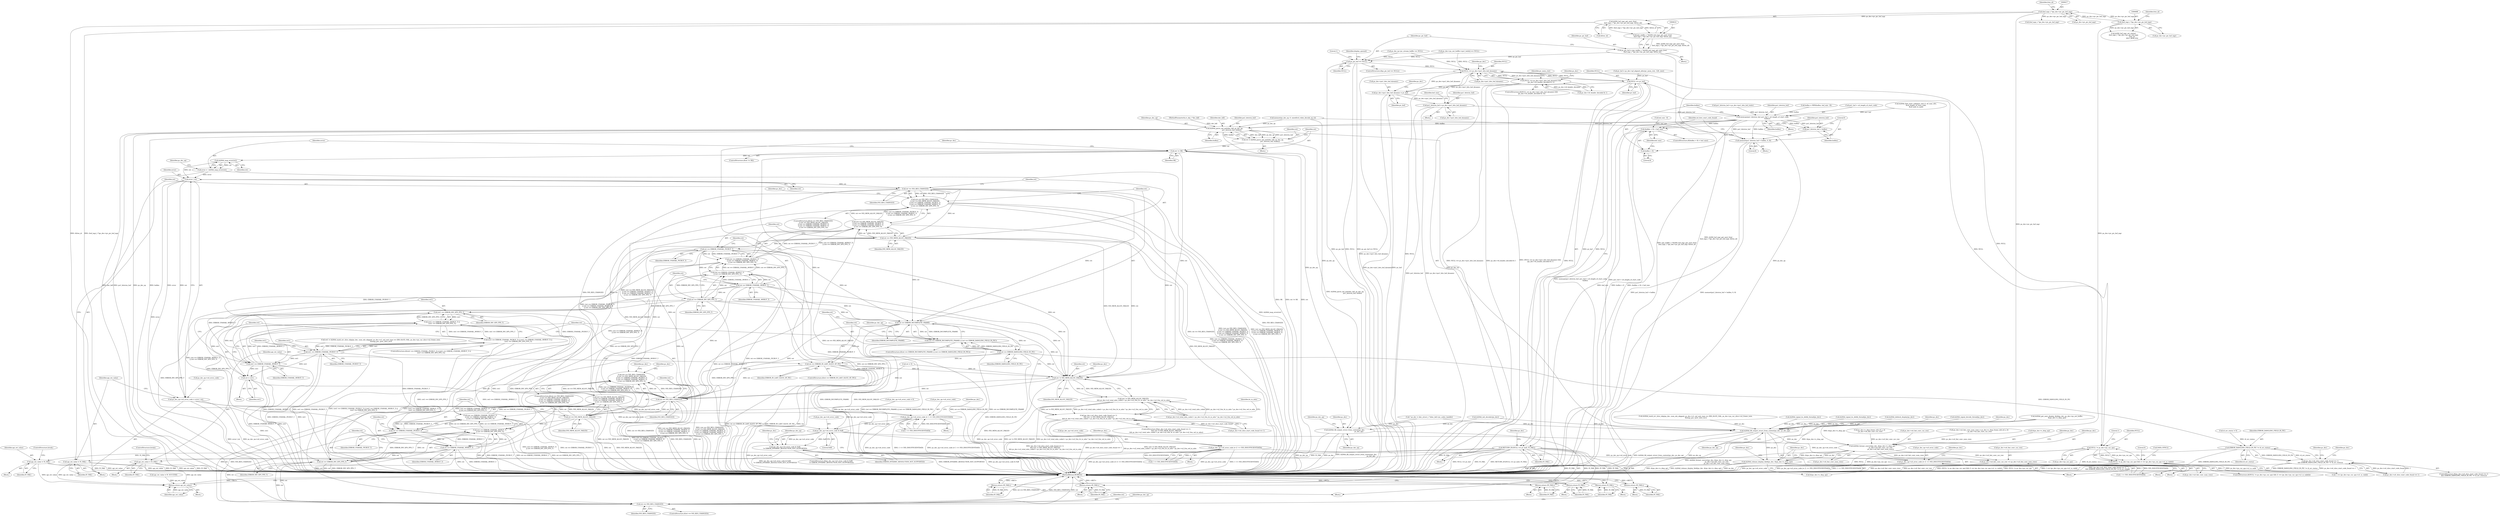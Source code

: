 digraph "0_Android_33ef7de9ddc8ea7eb9cbc440d1cf89957a0c267b@API" {
"1000615" [label="(Call,ih264_buf_mgr_get_next_free(\n (buf_mgr_t *)ps_dec->pv_pic_buf_mgr, &free_id))"];
"1000616" [label="(Call,(buf_mgr_t *)ps_dec->pv_pic_buf_mgr)"];
"1000687" [label="(Call,(buf_mgr_t *)ps_dec->pv_pic_buf_mgr)"];
"1000613" [label="(Call,(pic_buffer_t *)ih264_buf_mgr_get_next_free(\n (buf_mgr_t *)ps_dec->pv_pic_buf_mgr, &free_id))"];
"1000611" [label="(Call,ps_pic_buf = (pic_buffer_t *)ih264_buf_mgr_get_next_free(\n (buf_mgr_t *)ps_dec->pv_pic_buf_mgr, &free_id))"];
"1000624" [label="(Call,ps_pic_buf == NULL)"];
"1001001" [label="(Call,NULL == ps_dec->pu1_bits_buf_dynamic)"];
"1001000" [label="(Call,(NULL == ps_dec->pu1_bits_buf_dynamic) &&\n (ps_dec->i4_header_decoded & 1))"];
"1001042" [label="(Call,NULL == pv_buf)"];
"1001041" [label="(Call,RETURN_IF((NULL == pv_buf), IV_FAIL))"];
"1001203" [label="(Return,return (IV_FAIL);)"];
"1001271" [label="(Return,return (IV_FAIL);)"];
"1001319" [label="(Call,api_ret_value = IV_FAIL)"];
"1002187" [label="(Return,return api_ret_value;)"];
"1001363" [label="(Call,api_ret_value = IV_FAIL)"];
"1001372" [label="(Call,api_ret_value = IV_FAIL)"];
"1001420" [label="(Return,return (IV_FAIL);)"];
"1001633" [label="(Return,return IV_FAIL;)"];
"1001845" [label="(Return,return (IV_FAIL);)"];
"1001912" [label="(Return,return IV_FAIL;)"];
"1001046" [label="(Call,ps_dec->pu1_bits_buf_dynamic = pv_buf)"];
"1001061" [label="(Call,pu1_bitstrm_buf = ps_dec->pu1_bits_buf_dynamic)"];
"1001208" [label="(Call,memcpy(pu1_bitstrm_buf, pu1_buf + u4_length_of_start_code,\n                   buflen))"];
"1001215" [label="(Call,(buflen + 8) < buf_size)"];
"1001216" [label="(Call,buflen + 8)"];
"1001221" [label="(Call,memset(pu1_bitstrm_buf + buflen, 0, 8))"];
"1001222" [label="(Call,pu1_bitstrm_buf + buflen)"];
"1001297" [label="(Call,ih264d_parse_nal_unit(dec_hdl, ps_dec_op,\n                              pu1_bitstrm_buf, buflen))"];
"1001256" [label="(Call,ih264d_fill_output_struct_from_context(ps_dec,\n                                                           ps_dec_op))"];
"1001295" [label="(Call,ret = ih264d_parse_nal_unit(dec_hdl, ps_dec_op,\n                              pu1_bitstrm_buf, buflen))"];
"1001303" [label="(Call,ret != OK)"];
"1001310" [label="(Call,ih264d_map_error(ret))"];
"1001308" [label="(Call,error =  ih264d_map_error(ret))"];
"1001316" [label="(Call,error | ret)"];
"1001312" [label="(Call,ps_dec_op->u4_error_code = error | ret)"];
"1001242" [label="(Call,ps_dec_op->u4_error_code |= 1 << IVD_INSUFFICIENTDATA)"];
"1001749" [label="(Call,ps_dec_op->u4_error_code & 0xff)"];
"1001748" [label="(Call,(ps_dec_op->u4_error_code & 0xff)\n != ERROR_DYNAMIC_RESOLUTION_NOT_SUPPORTED)"];
"1001781" [label="(Call,ps_dec_op->u4_error_code |= (1 << IVD_INSUFFICIENTDATA))"];
"1001801" [label="(Call,ps_dec_op->u4_error_code |= (1 << IVD_INSUFFICIENTDATA))"];
"1001324" [label="(Call,ret == IVD_RES_CHANGED)"];
"1001323" [label="(Call,(ret == IVD_RES_CHANGED)\n || (ret == IVD_MEM_ALLOC_FAILED)\n || (ret == ERROR_UNAVAIL_PICBUF_T)\n || (ret == ERROR_UNAVAIL_MVBUF_T)\n || (ret == ERROR_INV_SPS_PPS_T))"];
"1001592" [label="(Call,(ret == IVD_RES_CHANGED)\n || (ret == IVD_MEM_ALLOC_FAILED)\n || (ret == ERROR_UNAVAIL_PICBUF_T)\n || (ret == ERROR_UNAVAIL_MVBUF_T)\n || (ret == ERROR_INV_SPS_PPS_T))"];
"1001328" [label="(Call,ret == IVD_MEM_ALLOC_FAILED)"];
"1001327" [label="(Call,(ret == IVD_MEM_ALLOC_FAILED)\n || (ret == ERROR_UNAVAIL_PICBUF_T)\n || (ret == ERROR_UNAVAIL_MVBUF_T)\n || (ret == ERROR_INV_SPS_PPS_T))"];
"1001596" [label="(Call,(ret == IVD_MEM_ALLOC_FAILED)\n || (ret == ERROR_UNAVAIL_PICBUF_T)\n || (ret == ERROR_UNAVAIL_MVBUF_T)\n || (ret == ERROR_INV_SPS_PPS_T))"];
"1001332" [label="(Call,ret == ERROR_UNAVAIL_PICBUF_T)"];
"1001331" [label="(Call,(ret == ERROR_UNAVAIL_PICBUF_T)\n || (ret == ERROR_UNAVAIL_MVBUF_T)\n || (ret == ERROR_INV_SPS_PPS_T))"];
"1001600" [label="(Call,(ret == ERROR_UNAVAIL_PICBUF_T)\n || (ret == ERROR_UNAVAIL_MVBUF_T)\n || (ret == ERROR_INV_SPS_PPS_T))"];
"1001336" [label="(Call,ret == ERROR_UNAVAIL_MVBUF_T)"];
"1001335" [label="(Call,(ret == ERROR_UNAVAIL_MVBUF_T)\n || (ret == ERROR_INV_SPS_PPS_T))"];
"1001604" [label="(Call,(ret == ERROR_UNAVAIL_MVBUF_T)\n || (ret == ERROR_INV_SPS_PPS_T))"];
"1001339" [label="(Call,ret == ERROR_INV_SPS_PPS_T)"];
"1001351" [label="(Call,ret == ERROR_INCOMPLETE_FRAME)"];
"1001350" [label="(Call,(ret == ERROR_INCOMPLETE_FRAME) || (ret == ERROR_DANGLING_FIELD_IN_PIC))"];
"1001354" [label="(Call,ret == ERROR_DANGLING_FIELD_IN_PIC)"];
"1001368" [label="(Call,ret == ERROR_IN_LAST_SLICE_OF_PIC)"];
"1001483" [label="(Call,ret != IVD_MEM_ALLOC_FAILED)"];
"1001482" [label="(Call,(ret != IVD_MEM_ALLOC_FAILED)\n && ps_dec->u2_total_mbs_coded < ps_dec->u2_frm_ht_in_mbs * ps_dec->u2_frm_wd_in_mbs)"];
"1001476" [label="(Call,(ps_dec->u4_slice_start_code_found == 1)\n && (ret != IVD_MEM_ALLOC_FAILED)\n && ps_dec->u2_total_mbs_coded < ps_dec->u2_frm_ht_in_mbs * ps_dec->u2_frm_wd_in_mbs)"];
"1001593" [label="(Call,ret == IVD_RES_CHANGED)"];
"1001597" [label="(Call,ret == IVD_MEM_ALLOC_FAILED)"];
"1001601" [label="(Call,ret == ERROR_UNAVAIL_PICBUF_T)"];
"1001605" [label="(Call,ret == ERROR_UNAVAIL_MVBUF_T)"];
"1001608" [label="(Call,ret == ERROR_INV_SPS_PPS_T)"];
"1001624" [label="(Call,ret == IVD_RES_CHANGED)"];
"1001854" [label="(Call,ERROR_DANGLING_FIELD_IN_PIC != i4_err_status)"];
"1001848" [label="(Call,(ps_dec->u4_slice_start_code_found == 1)\n && (ERROR_DANGLING_FIELD_IN_PIC != i4_err_status))"];
"1001584" [label="(Call,ret1 == ERROR_INV_SPS_PPS_T)"];
"1001580" [label="(Call,(ret1 == ERROR_UNAVAIL_MVBUF_T) ||\n (ret1 == ERROR_INV_SPS_PPS_T))"];
"1001576" [label="(Call,(ret1 == ERROR_UNAVAIL_PICBUF_T) || (ret1 == ERROR_UNAVAIL_MVBUF_T) ||\n (ret1 == ERROR_INV_SPS_PPS_T))"];
"1001588" [label="(Call,ret = ret1)"];
"1001581" [label="(Call,ret1 == ERROR_UNAVAIL_MVBUF_T)"];
"1001577" [label="(Call,ret1 == ERROR_UNAVAIL_PICBUF_T)"];
"1002069" [label="(Call,ih264d_fill_output_struct_from_context(ps_dec, ps_dec_op))"];
"1002100" [label="(Call,ih264d_format_convert(ps_dec, &(ps_dec->s_disp_op),\n                                  ps_dec->u4_fmt_conv_cur_row,\n                                  ps_dec->u4_fmt_conv_num_rows))"];
"1002112" [label="(Call,ps_dec->u4_fmt_conv_cur_row += ps_dec->u4_fmt_conv_num_rows)"];
"1002119" [label="(Call,ih264d_release_display_field(ps_dec, &(ps_dec->s_disp_op)))"];
"1002147" [label="(Call,NULL != ps_dec->ps_cur_sps)"];
"1002146" [label="(Call,(NULL != ps_dec->ps_cur_sps) && (1 == (ps_dec->ps_cur_sps->u1_is_valid)))"];
"1001482" [label="(Call,(ret != IVD_MEM_ALLOC_FAILED)\n && ps_dec->u2_total_mbs_coded < ps_dec->u2_frm_ht_in_mbs * ps_dec->u2_frm_wd_in_mbs)"];
"1001488" [label="(Identifier,ps_dec)"];
"1001236" [label="(Block,)"];
"1001058" [label="(Identifier,ps_dec)"];
"1001735" [label="(Call,ih264d_signal_decode_thread(ps_dec))"];
"1001602" [label="(Identifier,ret)"];
"1002075" [label="(Identifier,ps_dec)"];
"1000149" [label="(MethodParameterIn,iv_obj_t *dec_hdl)"];
"1002087" [label="(Call,ps_dec->u4_fmt_conv_num_rows = ps_dec->s_disp_frame_info.u4_y_ht\n - ps_dec->u4_fmt_conv_cur_row)"];
"1002101" [label="(Identifier,ps_dec)"];
"1000612" [label="(Identifier,ps_pic_buf)"];
"1001210" [label="(Call,pu1_buf + u4_length_of_start_code)"];
"1001371" [label="(Block,)"];
"1001228" [label="(Identifier,u4_first_start_code_found)"];
"1001626" [label="(Identifier,IVD_RES_CHANGED)"];
"1001579" [label="(Identifier,ERROR_UNAVAIL_PICBUF_T)"];
"1002189" [label="(MethodReturn,WORD32)"];
"1001213" [label="(Identifier,buflen)"];
"1001483" [label="(Call,ret != IVD_MEM_ALLOC_FAILED)"];
"1001559" [label="(Call,ih264d_mark_err_slice_skip(ps_dec, num_mb_skipped, ps_dec->u1_nal_unit_type == IDR_SLICE_NAL, ps_dec->ps_cur_slice->u2_frame_num,\n &temp_poc, prev_slice_err))"];
"1002149" [label="(Call,ps_dec->ps_cur_sps)"];
"1001504" [label="(Identifier,ht_in_mbs)"];
"1000609" [label="(Block,)"];
"1000625" [label="(Identifier,ps_pic_buf)"];
"1001225" [label="(Literal,0)"];
"1001312" [label="(Call,ps_dec_op->u4_error_code = error | ret)"];
"1001584" [label="(Call,ret1 == ERROR_INV_SPS_PPS_T)"];
"1000228" [label="(Call,memset(ps_dec_op, 0, sizeof(ivd_video_decode_op_t)))"];
"1001331" [label="(Call,(ret == ERROR_UNAVAIL_PICBUF_T)\n || (ret == ERROR_UNAVAIL_MVBUF_T)\n || (ret == ERROR_INV_SPS_PPS_T))"];
"1001594" [label="(Identifier,ret)"];
"1001421" [label="(Identifier,IV_FAIL)"];
"1000261" [label="(Call,ps_dec_ip->pv_stream_buffer == NULL)"];
"1001321" [label="(Identifier,IV_FAIL)"];
"1001217" [label="(Identifier,buflen)"];
"1001219" [label="(Identifier,buf_size)"];
"1001258" [label="(Identifier,ps_dec_op)"];
"1001326" [label="(Identifier,IVD_RES_CHANGED)"];
"1000154" [label="(Call,* ps_dec = (dec_struct_t *)(dec_hdl->pv_codec_handle))"];
"1000697" [label="(Call,(buf_mgr_t *)ps_dec->pv_pic_buf_mgr)"];
"1001053" [label="(Identifier,ps_dec)"];
"1001353" [label="(Identifier,ERROR_INCOMPLETE_FRAME)"];
"1001785" [label="(Call,1 << IVD_INSUFFICIENTDATA)"];
"1001578" [label="(Identifier,ret1)"];
"1000615" [label="(Call,ih264_buf_mgr_get_next_free(\n (buf_mgr_t *)ps_dec->pv_pic_buf_mgr, &free_id))"];
"1001913" [label="(Identifier,IV_FAIL)"];
"1001374" [label="(Identifier,IV_FAIL)"];
"1001302" [label="(ControlStructure,if(ret != OK))"];
"1001313" [label="(Call,ps_dec_op->u4_error_code)"];
"1001063" [label="(Call,ps_dec->pu1_bits_buf_dynamic)"];
"1001596" [label="(Call,(ret == IVD_MEM_ALLOC_FAILED)\n || (ret == ERROR_UNAVAIL_PICBUF_T)\n || (ret == ERROR_UNAVAIL_MVBUF_T)\n || (ret == ERROR_INV_SPS_PPS_T))"];
"1001008" [label="(Identifier,ps_dec)"];
"1001748" [label="(Call,(ps_dec_op->u4_error_code & 0xff)\n != ERROR_DYNAMIC_RESOLUTION_NOT_SUPPORTED)"];
"1002023" [label="(Identifier,ps_dec)"];
"1001088" [label="(Call,ih264d_find_start_code(pu1_buf, 0, u4_max_ofst,\n &u4_length_of_start_code,\n &u4_next_is_aud))"];
"1000897" [label="(Call,ih264d_init_decoder(ps_dec))"];
"1001324" [label="(Call,ret == IVD_RES_CHANGED)"];
"1001597" [label="(Call,ret == IVD_MEM_ALLOC_FAILED)"];
"1001585" [label="(Identifier,ret1)"];
"1001333" [label="(Identifier,ret)"];
"1000613" [label="(Call,(pic_buffer_t *)ih264_buf_mgr_get_next_free(\n (buf_mgr_t *)ps_dec->pv_pic_buf_mgr, &free_id))"];
"1001856" [label="(Identifier,i4_err_status)"];
"1001744" [label="(Call,ih264d_signal_bs_deblk_thread(ps_dec))"];
"1001792" [label="(Identifier,ps_dec)"];
"1001296" [label="(Identifier,ret)"];
"1001073" [label="(Call,pu1_bitstrm_buf = ps_dec->pu1_bits_buf_static)"];
"1001261" [label="(Identifier,ps_dec_op)"];
"1001754" [label="(Identifier,ERROR_DYNAMIC_RESOLUTION_NOT_SUPPORTED)"];
"1001322" [label="(ControlStructure,if((ret == IVD_RES_CHANGED)\n || (ret == IVD_MEM_ALLOC_FAILED)\n || (ret == ERROR_UNAVAIL_PICBUF_T)\n || (ret == ERROR_UNAVAIL_MVBUF_T)\n || (ret == ERROR_INV_SPS_PPS_T)))"];
"1001599" [label="(Identifier,IVD_MEM_ALLOC_FAILED)"];
"1001609" [label="(Identifier,ret)"];
"1001338" [label="(Identifier,ERROR_UNAVAIL_MVBUF_T)"];
"1002152" [label="(Call,1 == (ps_dec->ps_cur_sps->u1_is_valid))"];
"1002091" [label="(Call,ps_dec->s_disp_frame_info.u4_y_ht\n - ps_dec->u4_fmt_conv_cur_row)"];
"1001861" [label="(Identifier,ps_dec)"];
"1001255" [label="(Block,)"];
"1001912" [label="(Return,return IV_FAIL;)"];
"1001577" [label="(Call,ret1 == ERROR_UNAVAIL_PICBUF_T)"];
"1002109" [label="(Call,ps_dec->u4_fmt_conv_num_rows)"];
"1002146" [label="(Call,(NULL != ps_dec->ps_cur_sps) && (1 == (ps_dec->ps_cur_sps->u1_is_valid)))"];
"1002145" [label="(ControlStructure,if((NULL != ps_dec->ps_cur_sps) && (1 == (ps_dec->ps_cur_sps->u1_is_valid))))"];
"1001846" [label="(Identifier,IV_FAIL)"];
"1002100" [label="(Call,ih264d_format_convert(ps_dec, &(ps_dec->s_disp_op),\n                                  ps_dec->u4_fmt_conv_cur_row,\n                                  ps_dec->u4_fmt_conv_num_rows))"];
"1001325" [label="(Identifier,ret)"];
"1001849" [label="(Call,ps_dec->u4_slice_start_code_found == 1)"];
"1001611" [label="(Block,)"];
"1001604" [label="(Call,(ret == ERROR_UNAVAIL_MVBUF_T)\n || (ret == ERROR_INV_SPS_PPS_T))"];
"1001373" [label="(Identifier,api_ret_value)"];
"1001002" [label="(Identifier,NULL)"];
"1002069" [label="(Call,ih264d_fill_output_struct_from_context(ps_dec, ps_dec_op))"];
"1001575" [label="(ControlStructure,if((ret1 == ERROR_UNAVAIL_PICBUF_T) || (ret1 == ERROR_UNAVAIL_MVBUF_T) ||\n (ret1 == ERROR_INV_SPS_PPS_T)))"];
"1002106" [label="(Call,ps_dec->u4_fmt_conv_cur_row)"];
"1002041" [label="(Call,ih264d_get_next_display_field(ps_dec, ps_dec->ps_out_buffer,\n &(ps_dec->s_disp_op)))"];
"1001366" [label="(ControlStructure,break;)"];
"1001041" [label="(Call,RETURN_IF((NULL == pv_buf), IV_FAIL))"];
"1001301" [label="(Identifier,buflen)"];
"1001781" [label="(Call,ps_dec_op->u4_error_code |= (1 << IVD_INSUFFICIENTDATA))"];
"1000686" [label="(Call,ih264_buf_mgr_set_status(\n (buf_mgr_t *)ps_dec->pv_pic_buf_mgr,\n                                    free_id,\n                                    BUF_MGR_IO))"];
"1002071" [label="(Identifier,ps_dec_op)"];
"1001223" [label="(Identifier,pu1_bitstrm_buf)"];
"1001308" [label="(Call,error =  ih264d_map_error(ret))"];
"1001780" [label="(Block,)"];
"1001050" [label="(Identifier,pv_buf)"];
"1001042" [label="(Call,NULL == pv_buf)"];
"1001271" [label="(Return,return (IV_FAIL);)"];
"1000193" [label="(Call,api_ret_value = IV_SUCCESS)"];
"1001368" [label="(Call,ret == ERROR_IN_LAST_SLICE_OF_PIC)"];
"1001606" [label="(Identifier,ret)"];
"1001216" [label="(Call,buflen + 8)"];
"1001340" [label="(Identifier,ret)"];
"1000623" [label="(ControlStructure,if(ps_pic_buf == NULL))"];
"1000626" [label="(Identifier,NULL)"];
"1001298" [label="(Identifier,dec_hdl)"];
"1001624" [label="(Call,ret == IVD_RES_CHANGED)"];
"1001855" [label="(Identifier,ERROR_DANGLING_FIELD_IN_PIC)"];
"1001044" [label="(Identifier,pv_buf)"];
"1001001" [label="(Call,NULL == ps_dec->pu1_bits_buf_dynamic)"];
"1001243" [label="(Call,ps_dec_op->u4_error_code)"];
"1001360" [label="(Identifier,ps_dec_op)"];
"1001314" [label="(Identifier,ps_dec_op)"];
"1001256" [label="(Call,ih264d_fill_output_struct_from_context(ps_dec,\n                                                           ps_dec_op))"];
"1001475" [label="(ControlStructure,if((ps_dec->u4_slice_start_code_found == 1)\n && (ret != IVD_MEM_ALLOC_FAILED)\n && ps_dec->u2_total_mbs_coded < ps_dec->u2_frm_ht_in_mbs * ps_dec->u2_frm_wd_in_mbs))"];
"1000407" [label="(Call,ps_dec->ps_out_buffer->pu1_bufs[i] == NULL)"];
"1001000" [label="(Call,(NULL == ps_dec->pu1_bits_buf_dynamic) &&\n (ps_dec->i4_header_decoded & 1))"];
"1001011" [label="(Block,)"];
"1001323" [label="(Call,(ret == IVD_RES_CHANGED)\n || (ret == IVD_MEM_ALLOC_FAILED)\n || (ret == ERROR_UNAVAIL_PICBUF_T)\n || (ret == ERROR_UNAVAIL_MVBUF_T)\n || (ret == ERROR_INV_SPS_PPS_T))"];
"1001067" [label="(Identifier,buf_size)"];
"1001352" [label="(Identifier,ret)"];
"1001242" [label="(Call,ps_dec_op->u4_error_code |= 1 << IVD_INSUFFICIENTDATA)"];
"1001345" [label="(Identifier,ps_dec)"];
"1001158" [label="(Block,)"];
"1001354" [label="(Call,ret == ERROR_DANGLING_FIELD_IN_PIC)"];
"1001328" [label="(Call,ret == IVD_MEM_ALLOC_FAILED)"];
"1001208" [label="(Call,memcpy(pu1_bitstrm_buf, pu1_buf + u4_length_of_start_code,\n                   buflen))"];
"1002147" [label="(Call,NULL != ps_dec->ps_cur_sps)"];
"1000622" [label="(Identifier,free_id)"];
"1001048" [label="(Identifier,ps_dec)"];
"1000477" [label="(Call,ps_dec_op->u4_error_code = 0)"];
"1001310" [label="(Call,ih264d_map_error(ret))"];
"1001747" [label="(ControlStructure,if((ps_dec_op->u4_error_code & 0xff)\n != ERROR_DYNAMIC_RESOLUTION_NOT_SUPPORTED))"];
"1001372" [label="(Call,api_ret_value = IV_FAIL)"];
"1001753" [label="(Literal,0xff)"];
"1001854" [label="(Call,ERROR_DANGLING_FIELD_IN_PIC != i4_err_status)"];
"1001623" [label="(ControlStructure,if(ret == IVD_RES_CHANGED))"];
"1001334" [label="(Identifier,ERROR_UNAVAIL_PICBUF_T)"];
"1002163" [label="(Literal,0)"];
"1001204" [label="(Identifier,IV_FAIL)"];
"1001316" [label="(Call,error | ret)"];
"1001203" [label="(Return,return (IV_FAIL);)"];
"1001845" [label="(Return,return (IV_FAIL);)"];
"1001045" [label="(Identifier,IV_FAIL)"];
"1002029" [label="(Block,)"];
"1002027" [label="(Call,ih264d_signal_bs_deblk_thread(ps_dec))"];
"1000679" [label="(Literal,1)"];
"1001335" [label="(Call,(ret == ERROR_UNAVAIL_MVBUF_T)\n || (ret == ERROR_INV_SPS_PPS_T))"];
"1001047" [label="(Call,ps_dec->pu1_bits_buf_dynamic)"];
"1001303" [label="(Call,ret != OK)"];
"1001350" [label="(Call,(ret == ERROR_INCOMPLETE_FRAME) || (ret == ERROR_DANGLING_FIELD_IN_PIC))"];
"1002188" [label="(Identifier,api_ret_value)"];
"1001297" [label="(Call,ih264d_parse_nal_unit(dec_hdl, ps_dec_op,\n                              pu1_bitstrm_buf, buflen))"];
"1001300" [label="(Identifier,pu1_bitstrm_buf)"];
"1001847" [label="(ControlStructure,if((ps_dec->u4_slice_start_code_found == 1)\n && (ERROR_DANGLING_FIELD_IN_PIC != i4_err_status)))"];
"1000689" [label="(Call,ps_dec->pv_pic_buf_mgr)"];
"1001226" [label="(Literal,8)"];
"1001600" [label="(Call,(ret == ERROR_UNAVAIL_PICBUF_T)\n || (ret == ERROR_UNAVAIL_MVBUF_T)\n || (ret == ERROR_INV_SPS_PPS_T))"];
"1001062" [label="(Identifier,pu1_bitstrm_buf)"];
"1001370" [label="(Identifier,ERROR_IN_LAST_SLICE_OF_PIC)"];
"1001610" [label="(Identifier,ERROR_INV_SPS_PPS_T)"];
"1001108" [label="(Call,buf_size - 8)"];
"1001625" [label="(Identifier,ret)"];
"1001605" [label="(Call,ret == ERROR_UNAVAIL_MVBUF_T)"];
"1001607" [label="(Identifier,ERROR_UNAVAIL_MVBUF_T)"];
"1001782" [label="(Call,ps_dec_op->u4_error_code)"];
"1002119" [label="(Call,ih264d_release_display_field(ps_dec, &(ps_dec->s_disp_op)))"];
"1002116" [label="(Call,ps_dec->u4_fmt_conv_num_rows)"];
"1001630" [label="(Identifier,ps_dec_op)"];
"1001805" [label="(Call,1 << IVD_INSUFFICIENTDATA)"];
"1001061" [label="(Call,pu1_bitstrm_buf = ps_dec->pu1_bits_buf_dynamic)"];
"1000611" [label="(Call,ps_pic_buf = (pic_buffer_t *)ih264_buf_mgr_get_next_free(\n (buf_mgr_t *)ps_dec->pv_pic_buf_mgr, &free_id))"];
"1001329" [label="(Identifier,ret)"];
"1001591" [label="(ControlStructure,if((ret == IVD_RES_CHANGED)\n || (ret == IVD_MEM_ALLOC_FAILED)\n || (ret == ERROR_UNAVAIL_PICBUF_T)\n || (ret == ERROR_UNAVAIL_MVBUF_T)\n || (ret == ERROR_INV_SPS_PPS_T)))"];
"1001209" [label="(Identifier,pu1_bitstrm_buf)"];
"1000621" [label="(Call,&free_id)"];
"1000189" [label="(Call,ret = 0)"];
"1000616" [label="(Call,(buf_mgr_t *)ps_dec->pv_pic_buf_mgr)"];
"1001420" [label="(Return,return (IV_FAIL);)"];
"1001777" [label="(Identifier,ps_dec)"];
"1001476" [label="(Call,(ps_dec->u4_slice_start_code_found == 1)\n && (ret != IVD_MEM_ALLOC_FAILED)\n && ps_dec->u2_total_mbs_coded < ps_dec->u2_frm_ht_in_mbs * ps_dec->u2_frm_wd_in_mbs)"];
"1001214" [label="(ControlStructure,if((buflen + 8) < buf_size))"];
"1001356" [label="(Identifier,ERROR_DANGLING_FIELD_IN_PIC)"];
"1001367" [label="(ControlStructure,if(ret == ERROR_IN_LAST_SLICE_OF_PIC))"];
"1001318" [label="(Identifier,ret)"];
"1001802" [label="(Call,ps_dec_op->u4_error_code)"];
"1001580" [label="(Call,(ret1 == ERROR_UNAVAIL_MVBUF_T) ||\n (ret1 == ERROR_INV_SPS_PPS_T))"];
"1001043" [label="(Identifier,NULL)"];
"1001378" [label="(Identifier,ps_dec)"];
"1001633" [label="(Return,return IV_FAIL;)"];
"1001583" [label="(Identifier,ERROR_UNAVAIL_MVBUF_T)"];
"1001608" [label="(Call,ret == ERROR_INV_SPS_PPS_T)"];
"1001364" [label="(Identifier,api_ret_value)"];
"1000162" [label="(Call,i4_err_status = 0)"];
"1001593" [label="(Call,ret == IVD_RES_CHANGED)"];
"1001306" [label="(Block,)"];
"1002187" [label="(Return,return api_ret_value;)"];
"1001330" [label="(Identifier,IVD_MEM_ALLOC_FAILED)"];
"1001595" [label="(Identifier,IVD_RES_CHANGED)"];
"1001603" [label="(Identifier,ERROR_UNAVAIL_PICBUF_T)"];
"1001588" [label="(Call,ret = ret1)"];
"1001905" [label="(Call,ih264d_deblock_display(ps_dec))"];
"1001812" [label="(Block,)"];
"1001637" [label="(Identifier,ps_dec)"];
"1002121" [label="(Call,&(ps_dec->s_disp_op))"];
"1001339" [label="(Call,ret == ERROR_INV_SPS_PPS_T)"];
"1001319" [label="(Call,api_ret_value = IV_FAIL)"];
"1001582" [label="(Identifier,ret1)"];
"1001309" [label="(Identifier,error)"];
"1001810" [label="(Identifier,ps_dec)"];
"1000624" [label="(Call,ps_pic_buf == NULL)"];
"1002148" [label="(Identifier,NULL)"];
"1001557" [label="(Call,ret1 = ih264d_mark_err_slice_skip(ps_dec, num_mb_skipped, ps_dec->u1_nal_unit_type == IDR_SLICE_NAL, ps_dec->ps_cur_slice->u2_frame_num,\n &temp_poc, prev_slice_err))"];
"1000692" [label="(Identifier,free_id)"];
"1001220" [label="(Block,)"];
"1001486" [label="(Call,ps_dec->u2_total_mbs_coded < ps_dec->u2_frm_ht_in_mbs * ps_dec->u2_frm_wd_in_mbs)"];
"1001351" [label="(Call,ret == ERROR_INCOMPLETE_FRAME)"];
"1001477" [label="(Call,ps_dec->u4_slice_start_code_found == 1)"];
"1001252" [label="(Identifier,ps_dec)"];
"1001221" [label="(Call,memset(pu1_bitstrm_buf + buflen, 0, 8))"];
"1001586" [label="(Identifier,ERROR_INV_SPS_PPS_T)"];
"1001046" [label="(Call,ps_dec->pu1_bits_buf_dynamic = pv_buf)"];
"1001337" [label="(Identifier,ret)"];
"1002129" [label="(Identifier,ps_dec)"];
"1001332" [label="(Call,ret == ERROR_UNAVAIL_PICBUF_T)"];
"1000618" [label="(Call,ps_dec->pv_pic_buf_mgr)"];
"1001006" [label="(Call,ps_dec->i4_header_decoded & 1)"];
"1001801" [label="(Call,ps_dec_op->u4_error_code |= (1 << IVD_INSUFFICIENTDATA))"];
"1001215" [label="(Call,(buflen + 8) < buf_size)"];
"1001634" [label="(Identifier,IV_FAIL)"];
"1000977" [label="(Block,)"];
"1001311" [label="(Identifier,ret)"];
"1001224" [label="(Identifier,buflen)"];
"1001327" [label="(Call,(ret == IVD_MEM_ALLOC_FAILED)\n || (ret == ERROR_UNAVAIL_PICBUF_T)\n || (ret == ERROR_UNAVAIL_MVBUF_T)\n || (ret == ERROR_INV_SPS_PPS_T))"];
"1001581" [label="(Call,ret1 == ERROR_UNAVAIL_MVBUF_T)"];
"1001598" [label="(Identifier,ret)"];
"1002153" [label="(Literal,1)"];
"1001304" [label="(Identifier,ret)"];
"1001484" [label="(Identifier,ret)"];
"1001320" [label="(Identifier,api_ret_value)"];
"1001104" [label="(Call,buflen = MIN(buflen, buf_size - 8))"];
"1001218" [label="(Literal,8)"];
"1001246" [label="(Call,1 << IVD_INSUFFICIENTDATA)"];
"1001380" [label="(Block,)"];
"1001590" [label="(Identifier,ret1)"];
"1001355" [label="(Identifier,ret)"];
"1000152" [label="(Block,)"];
"1001613" [label="(Identifier,ps_dec)"];
"1001349" [label="(ControlStructure,if((ret == ERROR_INCOMPLETE_FRAME) || (ret == ERROR_DANGLING_FIELD_IN_PIC)))"];
"1001911" [label="(Block,)"];
"1001299" [label="(Identifier,ps_dec_op)"];
"1001369" [label="(Identifier,ret)"];
"1001485" [label="(Identifier,IVD_MEM_ALLOC_FAILED)"];
"1002120" [label="(Identifier,ps_dec)"];
"1001035" [label="(Call,pv_buf = ps_dec->pf_aligned_alloc(pv_mem_ctxt, 128, size))"];
"1001589" [label="(Identifier,ret)"];
"1001587" [label="(Block,)"];
"1001363" [label="(Call,api_ret_value = IV_FAIL)"];
"1000999" [label="(ControlStructure,if((NULL == ps_dec->pu1_bits_buf_dynamic) &&\n (ps_dec->i4_header_decoded & 1)))"];
"1001341" [label="(Identifier,ERROR_INV_SPS_PPS_T)"];
"1002102" [label="(Call,&(ps_dec->s_disp_op))"];
"1001317" [label="(Identifier,error)"];
"1001375" [label="(ControlStructure,break;)"];
"1001336" [label="(Call,ret == ERROR_UNAVAIL_MVBUF_T)"];
"1002070" [label="(Identifier,ps_dec)"];
"1001222" [label="(Call,pu1_bitstrm_buf + buflen)"];
"1001800" [label="(Block,)"];
"1001749" [label="(Call,ps_dec_op->u4_error_code & 0xff)"];
"1001016" [label="(Identifier,pv_mem_ctxt)"];
"1001601" [label="(Call,ret == ERROR_UNAVAIL_PICBUF_T)"];
"1001576" [label="(Call,(ret1 == ERROR_UNAVAIL_PICBUF_T) || (ret1 == ERROR_UNAVAIL_MVBUF_T) ||\n (ret1 == ERROR_INV_SPS_PPS_T))"];
"1002086" [label="(Block,)"];
"1001758" [label="(Identifier,ps_dec_op)"];
"1001003" [label="(Call,ps_dec->pu1_bits_buf_dynamic)"];
"1001060" [label="(Block,)"];
"1002113" [label="(Call,ps_dec->u4_fmt_conv_cur_row)"];
"1001272" [label="(Identifier,IV_FAIL)"];
"1001207" [label="(Block,)"];
"1001295" [label="(Call,ret = ih264d_parse_nal_unit(dec_hdl, ps_dec_op,\n                              pu1_bitstrm_buf, buflen))"];
"1001750" [label="(Call,ps_dec_op->u4_error_code)"];
"1002112" [label="(Call,ps_dec->u4_fmt_conv_cur_row += ps_dec->u4_fmt_conv_num_rows)"];
"1001848" [label="(Call,(ps_dec->u4_slice_start_code_found == 1)\n && (ERROR_DANGLING_FIELD_IN_PIC != i4_err_status))"];
"1001365" [label="(Identifier,IV_FAIL)"];
"1002181" [label="(Call,DATA_SYNC())"];
"1000687" [label="(Call,(buf_mgr_t *)ps_dec->pv_pic_buf_mgr)"];
"1001357" [label="(Block,)"];
"1001257" [label="(Identifier,ps_dec)"];
"1001592" [label="(Call,(ret == IVD_RES_CHANGED)\n || (ret == IVD_MEM_ALLOC_FAILED)\n || (ret == ERROR_UNAVAIL_PICBUF_T)\n || (ret == ERROR_UNAVAIL_MVBUF_T)\n || (ret == ERROR_INV_SPS_PPS_T))"];
"1000631" [label="(Identifier,display_queued)"];
"1001305" [label="(Identifier,OK)"];
"1002114" [label="(Identifier,ps_dec)"];
"1000615" -> "1000613"  [label="AST: "];
"1000615" -> "1000621"  [label="CFG: "];
"1000616" -> "1000615"  [label="AST: "];
"1000621" -> "1000615"  [label="AST: "];
"1000613" -> "1000615"  [label="CFG: "];
"1000615" -> "1002189"  [label="DDG: &free_id"];
"1000615" -> "1002189"  [label="DDG: (buf_mgr_t *)ps_dec->pv_pic_buf_mgr"];
"1000615" -> "1000613"  [label="DDG: (buf_mgr_t *)ps_dec->pv_pic_buf_mgr"];
"1000615" -> "1000613"  [label="DDG: &free_id"];
"1000616" -> "1000615"  [label="DDG: ps_dec->pv_pic_buf_mgr"];
"1000616" -> "1000618"  [label="CFG: "];
"1000617" -> "1000616"  [label="AST: "];
"1000618" -> "1000616"  [label="AST: "];
"1000622" -> "1000616"  [label="CFG: "];
"1000616" -> "1002189"  [label="DDG: ps_dec->pv_pic_buf_mgr"];
"1000687" -> "1000616"  [label="DDG: ps_dec->pv_pic_buf_mgr"];
"1000616" -> "1000687"  [label="DDG: ps_dec->pv_pic_buf_mgr"];
"1000616" -> "1000697"  [label="DDG: ps_dec->pv_pic_buf_mgr"];
"1000687" -> "1000686"  [label="AST: "];
"1000687" -> "1000689"  [label="CFG: "];
"1000688" -> "1000687"  [label="AST: "];
"1000689" -> "1000687"  [label="AST: "];
"1000692" -> "1000687"  [label="CFG: "];
"1000687" -> "1002189"  [label="DDG: ps_dec->pv_pic_buf_mgr"];
"1000687" -> "1000686"  [label="DDG: ps_dec->pv_pic_buf_mgr"];
"1000613" -> "1000611"  [label="AST: "];
"1000614" -> "1000613"  [label="AST: "];
"1000611" -> "1000613"  [label="CFG: "];
"1000613" -> "1002189"  [label="DDG: ih264_buf_mgr_get_next_free(\n (buf_mgr_t *)ps_dec->pv_pic_buf_mgr, &free_id)"];
"1000613" -> "1000611"  [label="DDG: ih264_buf_mgr_get_next_free(\n (buf_mgr_t *)ps_dec->pv_pic_buf_mgr, &free_id)"];
"1000611" -> "1000609"  [label="AST: "];
"1000612" -> "1000611"  [label="AST: "];
"1000625" -> "1000611"  [label="CFG: "];
"1000611" -> "1002189"  [label="DDG: (pic_buffer_t *)ih264_buf_mgr_get_next_free(\n (buf_mgr_t *)ps_dec->pv_pic_buf_mgr, &free_id)"];
"1000611" -> "1000624"  [label="DDG: ps_pic_buf"];
"1000624" -> "1000623"  [label="AST: "];
"1000624" -> "1000626"  [label="CFG: "];
"1000625" -> "1000624"  [label="AST: "];
"1000626" -> "1000624"  [label="AST: "];
"1000631" -> "1000624"  [label="CFG: "];
"1000679" -> "1000624"  [label="CFG: "];
"1000624" -> "1002189"  [label="DDG: NULL"];
"1000624" -> "1002189"  [label="DDG: ps_pic_buf == NULL"];
"1000624" -> "1002189"  [label="DDG: ps_pic_buf"];
"1000407" -> "1000624"  [label="DDG: NULL"];
"1000261" -> "1000624"  [label="DDG: NULL"];
"1000624" -> "1001001"  [label="DDG: NULL"];
"1001001" -> "1001000"  [label="AST: "];
"1001001" -> "1001003"  [label="CFG: "];
"1001002" -> "1001001"  [label="AST: "];
"1001003" -> "1001001"  [label="AST: "];
"1001008" -> "1001001"  [label="CFG: "];
"1001000" -> "1001001"  [label="CFG: "];
"1001001" -> "1002189"  [label="DDG: ps_dec->pu1_bits_buf_dynamic"];
"1001001" -> "1002189"  [label="DDG: NULL"];
"1001001" -> "1001000"  [label="DDG: NULL"];
"1001001" -> "1001000"  [label="DDG: ps_dec->pu1_bits_buf_dynamic"];
"1001042" -> "1001001"  [label="DDG: NULL"];
"1000407" -> "1001001"  [label="DDG: NULL"];
"1000261" -> "1001001"  [label="DDG: NULL"];
"1001046" -> "1001001"  [label="DDG: ps_dec->pu1_bits_buf_dynamic"];
"1001001" -> "1001042"  [label="DDG: NULL"];
"1001001" -> "1001061"  [label="DDG: ps_dec->pu1_bits_buf_dynamic"];
"1001001" -> "1002147"  [label="DDG: NULL"];
"1001000" -> "1000999"  [label="AST: "];
"1001000" -> "1001006"  [label="CFG: "];
"1001006" -> "1001000"  [label="AST: "];
"1001016" -> "1001000"  [label="CFG: "];
"1001058" -> "1001000"  [label="CFG: "];
"1001000" -> "1002189"  [label="DDG: NULL == ps_dec->pu1_bits_buf_dynamic"];
"1001000" -> "1002189"  [label="DDG: ps_dec->i4_header_decoded & 1"];
"1001000" -> "1002189"  [label="DDG: (NULL == ps_dec->pu1_bits_buf_dynamic) &&\n (ps_dec->i4_header_decoded & 1)"];
"1001006" -> "1001000"  [label="DDG: ps_dec->i4_header_decoded"];
"1001006" -> "1001000"  [label="DDG: 1"];
"1001042" -> "1001041"  [label="AST: "];
"1001042" -> "1001044"  [label="CFG: "];
"1001043" -> "1001042"  [label="AST: "];
"1001044" -> "1001042"  [label="AST: "];
"1001045" -> "1001042"  [label="CFG: "];
"1001042" -> "1002189"  [label="DDG: NULL"];
"1001042" -> "1001041"  [label="DDG: NULL"];
"1001042" -> "1001041"  [label="DDG: pv_buf"];
"1001035" -> "1001042"  [label="DDG: pv_buf"];
"1001042" -> "1001046"  [label="DDG: pv_buf"];
"1001042" -> "1002147"  [label="DDG: NULL"];
"1001041" -> "1001011"  [label="AST: "];
"1001041" -> "1001045"  [label="CFG: "];
"1001045" -> "1001041"  [label="AST: "];
"1001048" -> "1001041"  [label="CFG: "];
"1001041" -> "1002189"  [label="DDG: RETURN_IF((NULL == pv_buf), IV_FAIL)"];
"1001041" -> "1002189"  [label="DDG: IV_FAIL"];
"1001041" -> "1002189"  [label="DDG: NULL == pv_buf"];
"1001041" -> "1001203"  [label="DDG: IV_FAIL"];
"1001041" -> "1001271"  [label="DDG: IV_FAIL"];
"1001041" -> "1001319"  [label="DDG: IV_FAIL"];
"1001041" -> "1001363"  [label="DDG: IV_FAIL"];
"1001041" -> "1001372"  [label="DDG: IV_FAIL"];
"1001041" -> "1001420"  [label="DDG: IV_FAIL"];
"1001041" -> "1001633"  [label="DDG: IV_FAIL"];
"1001041" -> "1001845"  [label="DDG: IV_FAIL"];
"1001041" -> "1001912"  [label="DDG: IV_FAIL"];
"1001203" -> "1001158"  [label="AST: "];
"1001203" -> "1001204"  [label="CFG: "];
"1001204" -> "1001203"  [label="AST: "];
"1002189" -> "1001203"  [label="CFG: "];
"1001203" -> "1002189"  [label="DDG: <RET>"];
"1001204" -> "1001203"  [label="DDG: IV_FAIL"];
"1001271" -> "1001255"  [label="AST: "];
"1001271" -> "1001272"  [label="CFG: "];
"1001272" -> "1001271"  [label="AST: "];
"1002189" -> "1001271"  [label="CFG: "];
"1001271" -> "1002189"  [label="DDG: <RET>"];
"1001272" -> "1001271"  [label="DDG: IV_FAIL"];
"1001319" -> "1001306"  [label="AST: "];
"1001319" -> "1001321"  [label="CFG: "];
"1001320" -> "1001319"  [label="AST: "];
"1001321" -> "1001319"  [label="AST: "];
"1001325" -> "1001319"  [label="CFG: "];
"1001319" -> "1002189"  [label="DDG: IV_FAIL"];
"1001319" -> "1002189"  [label="DDG: api_ret_value"];
"1001319" -> "1002187"  [label="DDG: api_ret_value"];
"1002187" -> "1000152"  [label="AST: "];
"1002187" -> "1002188"  [label="CFG: "];
"1002188" -> "1002187"  [label="AST: "];
"1002189" -> "1002187"  [label="CFG: "];
"1002187" -> "1002189"  [label="DDG: <RET>"];
"1002188" -> "1002187"  [label="DDG: api_ret_value"];
"1000193" -> "1002187"  [label="DDG: api_ret_value"];
"1001372" -> "1002187"  [label="DDG: api_ret_value"];
"1001363" -> "1002187"  [label="DDG: api_ret_value"];
"1001363" -> "1001357"  [label="AST: "];
"1001363" -> "1001365"  [label="CFG: "];
"1001364" -> "1001363"  [label="AST: "];
"1001365" -> "1001363"  [label="AST: "];
"1001366" -> "1001363"  [label="CFG: "];
"1001363" -> "1002189"  [label="DDG: api_ret_value"];
"1001363" -> "1002189"  [label="DDG: IV_FAIL"];
"1001372" -> "1001371"  [label="AST: "];
"1001372" -> "1001374"  [label="CFG: "];
"1001373" -> "1001372"  [label="AST: "];
"1001374" -> "1001372"  [label="AST: "];
"1001375" -> "1001372"  [label="CFG: "];
"1001372" -> "1002189"  [label="DDG: api_ret_value"];
"1001372" -> "1002189"  [label="DDG: IV_FAIL"];
"1001420" -> "1001380"  [label="AST: "];
"1001420" -> "1001421"  [label="CFG: "];
"1001421" -> "1001420"  [label="AST: "];
"1002189" -> "1001420"  [label="CFG: "];
"1001420" -> "1002189"  [label="DDG: <RET>"];
"1001421" -> "1001420"  [label="DDG: IV_FAIL"];
"1001633" -> "1001611"  [label="AST: "];
"1001633" -> "1001634"  [label="CFG: "];
"1001634" -> "1001633"  [label="AST: "];
"1002189" -> "1001633"  [label="CFG: "];
"1001633" -> "1002189"  [label="DDG: <RET>"];
"1001634" -> "1001633"  [label="DDG: IV_FAIL"];
"1001845" -> "1001812"  [label="AST: "];
"1001845" -> "1001846"  [label="CFG: "];
"1001846" -> "1001845"  [label="AST: "];
"1002189" -> "1001845"  [label="CFG: "];
"1001845" -> "1002189"  [label="DDG: <RET>"];
"1001846" -> "1001845"  [label="DDG: IV_FAIL"];
"1001912" -> "1001911"  [label="AST: "];
"1001912" -> "1001913"  [label="CFG: "];
"1001913" -> "1001912"  [label="AST: "];
"1002189" -> "1001912"  [label="CFG: "];
"1001912" -> "1002189"  [label="DDG: <RET>"];
"1001913" -> "1001912"  [label="DDG: IV_FAIL"];
"1001046" -> "1001011"  [label="AST: "];
"1001046" -> "1001050"  [label="CFG: "];
"1001047" -> "1001046"  [label="AST: "];
"1001050" -> "1001046"  [label="AST: "];
"1001053" -> "1001046"  [label="CFG: "];
"1001046" -> "1002189"  [label="DDG: ps_dec->pu1_bits_buf_dynamic"];
"1001046" -> "1002189"  [label="DDG: pv_buf"];
"1001046" -> "1001061"  [label="DDG: ps_dec->pu1_bits_buf_dynamic"];
"1001061" -> "1001060"  [label="AST: "];
"1001061" -> "1001063"  [label="CFG: "];
"1001062" -> "1001061"  [label="AST: "];
"1001063" -> "1001061"  [label="AST: "];
"1001067" -> "1001061"  [label="CFG: "];
"1001061" -> "1002189"  [label="DDG: pu1_bitstrm_buf"];
"1001061" -> "1002189"  [label="DDG: ps_dec->pu1_bits_buf_dynamic"];
"1001061" -> "1001208"  [label="DDG: pu1_bitstrm_buf"];
"1001208" -> "1001207"  [label="AST: "];
"1001208" -> "1001213"  [label="CFG: "];
"1001209" -> "1001208"  [label="AST: "];
"1001210" -> "1001208"  [label="AST: "];
"1001213" -> "1001208"  [label="AST: "];
"1001217" -> "1001208"  [label="CFG: "];
"1001208" -> "1002189"  [label="DDG: memcpy(pu1_bitstrm_buf, pu1_buf + u4_length_of_start_code,\n                   buflen)"];
"1001208" -> "1002189"  [label="DDG: pu1_buf + u4_length_of_start_code"];
"1001073" -> "1001208"  [label="DDG: pu1_bitstrm_buf"];
"1001088" -> "1001208"  [label="DDG: pu1_buf"];
"1001104" -> "1001208"  [label="DDG: buflen"];
"1001208" -> "1001215"  [label="DDG: buflen"];
"1001208" -> "1001216"  [label="DDG: buflen"];
"1001208" -> "1001221"  [label="DDG: pu1_bitstrm_buf"];
"1001208" -> "1001221"  [label="DDG: buflen"];
"1001208" -> "1001222"  [label="DDG: pu1_bitstrm_buf"];
"1001208" -> "1001222"  [label="DDG: buflen"];
"1001208" -> "1001297"  [label="DDG: pu1_bitstrm_buf"];
"1001208" -> "1001297"  [label="DDG: buflen"];
"1001215" -> "1001214"  [label="AST: "];
"1001215" -> "1001219"  [label="CFG: "];
"1001216" -> "1001215"  [label="AST: "];
"1001219" -> "1001215"  [label="AST: "];
"1001223" -> "1001215"  [label="CFG: "];
"1001228" -> "1001215"  [label="CFG: "];
"1001215" -> "1002189"  [label="DDG: (buflen + 8) < buf_size"];
"1001215" -> "1002189"  [label="DDG: buf_size"];
"1001215" -> "1002189"  [label="DDG: buflen + 8"];
"1001108" -> "1001215"  [label="DDG: buf_size"];
"1001216" -> "1001218"  [label="CFG: "];
"1001217" -> "1001216"  [label="AST: "];
"1001218" -> "1001216"  [label="AST: "];
"1001219" -> "1001216"  [label="CFG: "];
"1001221" -> "1001220"  [label="AST: "];
"1001221" -> "1001226"  [label="CFG: "];
"1001222" -> "1001221"  [label="AST: "];
"1001225" -> "1001221"  [label="AST: "];
"1001226" -> "1001221"  [label="AST: "];
"1001228" -> "1001221"  [label="CFG: "];
"1001221" -> "1002189"  [label="DDG: memset(pu1_bitstrm_buf + buflen, 0, 8)"];
"1001221" -> "1002189"  [label="DDG: pu1_bitstrm_buf + buflen"];
"1001222" -> "1001224"  [label="CFG: "];
"1001223" -> "1001222"  [label="AST: "];
"1001224" -> "1001222"  [label="AST: "];
"1001225" -> "1001222"  [label="CFG: "];
"1001297" -> "1001295"  [label="AST: "];
"1001297" -> "1001301"  [label="CFG: "];
"1001298" -> "1001297"  [label="AST: "];
"1001299" -> "1001297"  [label="AST: "];
"1001300" -> "1001297"  [label="AST: "];
"1001301" -> "1001297"  [label="AST: "];
"1001295" -> "1001297"  [label="CFG: "];
"1001297" -> "1002189"  [label="DDG: ps_dec_op"];
"1001297" -> "1002189"  [label="DDG: pu1_bitstrm_buf"];
"1001297" -> "1002189"  [label="DDG: buflen"];
"1001297" -> "1002189"  [label="DDG: dec_hdl"];
"1001297" -> "1001256"  [label="DDG: ps_dec_op"];
"1001297" -> "1001295"  [label="DDG: dec_hdl"];
"1001297" -> "1001295"  [label="DDG: ps_dec_op"];
"1001297" -> "1001295"  [label="DDG: pu1_bitstrm_buf"];
"1001297" -> "1001295"  [label="DDG: buflen"];
"1000149" -> "1001297"  [label="DDG: dec_hdl"];
"1000228" -> "1001297"  [label="DDG: ps_dec_op"];
"1001297" -> "1002069"  [label="DDG: ps_dec_op"];
"1001256" -> "1001255"  [label="AST: "];
"1001256" -> "1001258"  [label="CFG: "];
"1001257" -> "1001256"  [label="AST: "];
"1001258" -> "1001256"  [label="AST: "];
"1001261" -> "1001256"  [label="CFG: "];
"1001256" -> "1002189"  [label="DDG: ps_dec_op"];
"1001256" -> "1002189"  [label="DDG: ps_dec"];
"1001256" -> "1002189"  [label="DDG: ih264d_fill_output_struct_from_context(ps_dec,\n                                                           ps_dec_op)"];
"1000154" -> "1001256"  [label="DDG: ps_dec"];
"1000897" -> "1001256"  [label="DDG: ps_dec"];
"1000228" -> "1001256"  [label="DDG: ps_dec_op"];
"1001295" -> "1000977"  [label="AST: "];
"1001296" -> "1001295"  [label="AST: "];
"1001304" -> "1001295"  [label="CFG: "];
"1001295" -> "1002189"  [label="DDG: ih264d_parse_nal_unit(dec_hdl, ps_dec_op,\n                              pu1_bitstrm_buf, buflen)"];
"1001295" -> "1001303"  [label="DDG: ret"];
"1001303" -> "1001302"  [label="AST: "];
"1001303" -> "1001305"  [label="CFG: "];
"1001304" -> "1001303"  [label="AST: "];
"1001305" -> "1001303"  [label="AST: "];
"1001309" -> "1001303"  [label="CFG: "];
"1001378" -> "1001303"  [label="CFG: "];
"1001303" -> "1002189"  [label="DDG: ret"];
"1001303" -> "1002189"  [label="DDG: OK"];
"1001303" -> "1002189"  [label="DDG: ret != OK"];
"1001303" -> "1001310"  [label="DDG: ret"];
"1001303" -> "1001483"  [label="DDG: ret"];
"1001303" -> "1001593"  [label="DDG: ret"];
"1001310" -> "1001308"  [label="AST: "];
"1001310" -> "1001311"  [label="CFG: "];
"1001311" -> "1001310"  [label="AST: "];
"1001308" -> "1001310"  [label="CFG: "];
"1001310" -> "1001308"  [label="DDG: ret"];
"1001310" -> "1001316"  [label="DDG: ret"];
"1001308" -> "1001306"  [label="AST: "];
"1001309" -> "1001308"  [label="AST: "];
"1001314" -> "1001308"  [label="CFG: "];
"1001308" -> "1002189"  [label="DDG: ih264d_map_error(ret)"];
"1001308" -> "1001316"  [label="DDG: error"];
"1001316" -> "1001312"  [label="AST: "];
"1001316" -> "1001318"  [label="CFG: "];
"1001317" -> "1001316"  [label="AST: "];
"1001318" -> "1001316"  [label="AST: "];
"1001312" -> "1001316"  [label="CFG: "];
"1001316" -> "1002189"  [label="DDG: error"];
"1001316" -> "1001312"  [label="DDG: error"];
"1001316" -> "1001312"  [label="DDG: ret"];
"1001316" -> "1001324"  [label="DDG: ret"];
"1001312" -> "1001306"  [label="AST: "];
"1001313" -> "1001312"  [label="AST: "];
"1001320" -> "1001312"  [label="CFG: "];
"1001312" -> "1002189"  [label="DDG: ps_dec_op->u4_error_code"];
"1001312" -> "1002189"  [label="DDG: error | ret"];
"1001312" -> "1001242"  [label="DDG: ps_dec_op->u4_error_code"];
"1001312" -> "1001749"  [label="DDG: ps_dec_op->u4_error_code"];
"1001242" -> "1001236"  [label="AST: "];
"1001242" -> "1001246"  [label="CFG: "];
"1001243" -> "1001242"  [label="AST: "];
"1001246" -> "1001242"  [label="AST: "];
"1001252" -> "1001242"  [label="CFG: "];
"1001242" -> "1002189"  [label="DDG: ps_dec_op->u4_error_code"];
"1001242" -> "1002189"  [label="DDG: 1 << IVD_INSUFFICIENTDATA"];
"1001242" -> "1002189"  [label="DDG: ps_dec_op->u4_error_code |= 1 << IVD_INSUFFICIENTDATA"];
"1000477" -> "1001242"  [label="DDG: ps_dec_op->u4_error_code"];
"1001246" -> "1001242"  [label="DDG: 1"];
"1001246" -> "1001242"  [label="DDG: IVD_INSUFFICIENTDATA"];
"1001242" -> "1001749"  [label="DDG: ps_dec_op->u4_error_code"];
"1001749" -> "1001748"  [label="AST: "];
"1001749" -> "1001753"  [label="CFG: "];
"1001750" -> "1001749"  [label="AST: "];
"1001753" -> "1001749"  [label="AST: "];
"1001754" -> "1001749"  [label="CFG: "];
"1001749" -> "1002189"  [label="DDG: ps_dec_op->u4_error_code"];
"1001749" -> "1001748"  [label="DDG: ps_dec_op->u4_error_code"];
"1001749" -> "1001748"  [label="DDG: 0xff"];
"1000477" -> "1001749"  [label="DDG: ps_dec_op->u4_error_code"];
"1001749" -> "1001781"  [label="DDG: ps_dec_op->u4_error_code"];
"1001749" -> "1001801"  [label="DDG: ps_dec_op->u4_error_code"];
"1001748" -> "1001747"  [label="AST: "];
"1001748" -> "1001754"  [label="CFG: "];
"1001754" -> "1001748"  [label="AST: "];
"1001758" -> "1001748"  [label="CFG: "];
"1001777" -> "1001748"  [label="CFG: "];
"1001748" -> "1002189"  [label="DDG: (ps_dec_op->u4_error_code & 0xff)\n != ERROR_DYNAMIC_RESOLUTION_NOT_SUPPORTED"];
"1001748" -> "1002189"  [label="DDG: ERROR_DYNAMIC_RESOLUTION_NOT_SUPPORTED"];
"1001748" -> "1002189"  [label="DDG: ps_dec_op->u4_error_code & 0xff"];
"1001781" -> "1001780"  [label="AST: "];
"1001781" -> "1001785"  [label="CFG: "];
"1001782" -> "1001781"  [label="AST: "];
"1001785" -> "1001781"  [label="AST: "];
"1001792" -> "1001781"  [label="CFG: "];
"1001781" -> "1002189"  [label="DDG: ps_dec_op->u4_error_code"];
"1001781" -> "1002189"  [label="DDG: 1 << IVD_INSUFFICIENTDATA"];
"1001781" -> "1002189"  [label="DDG: ps_dec_op->u4_error_code |= (1 << IVD_INSUFFICIENTDATA)"];
"1001785" -> "1001781"  [label="DDG: 1"];
"1001785" -> "1001781"  [label="DDG: IVD_INSUFFICIENTDATA"];
"1001781" -> "1001801"  [label="DDG: ps_dec_op->u4_error_code"];
"1001801" -> "1001800"  [label="AST: "];
"1001801" -> "1001805"  [label="CFG: "];
"1001802" -> "1001801"  [label="AST: "];
"1001805" -> "1001801"  [label="AST: "];
"1001810" -> "1001801"  [label="CFG: "];
"1001801" -> "1002189"  [label="DDG: ps_dec_op->u4_error_code |= (1 << IVD_INSUFFICIENTDATA)"];
"1001801" -> "1002189"  [label="DDG: 1 << IVD_INSUFFICIENTDATA"];
"1001801" -> "1002189"  [label="DDG: ps_dec_op->u4_error_code"];
"1001805" -> "1001801"  [label="DDG: 1"];
"1001805" -> "1001801"  [label="DDG: IVD_INSUFFICIENTDATA"];
"1001324" -> "1001323"  [label="AST: "];
"1001324" -> "1001326"  [label="CFG: "];
"1001325" -> "1001324"  [label="AST: "];
"1001326" -> "1001324"  [label="AST: "];
"1001329" -> "1001324"  [label="CFG: "];
"1001323" -> "1001324"  [label="CFG: "];
"1001324" -> "1002189"  [label="DDG: IVD_RES_CHANGED"];
"1001324" -> "1001323"  [label="DDG: ret"];
"1001324" -> "1001323"  [label="DDG: IVD_RES_CHANGED"];
"1001324" -> "1001328"  [label="DDG: ret"];
"1001324" -> "1001351"  [label="DDG: ret"];
"1001324" -> "1001483"  [label="DDG: ret"];
"1001324" -> "1001593"  [label="DDG: ret"];
"1001324" -> "1001593"  [label="DDG: IVD_RES_CHANGED"];
"1001323" -> "1001322"  [label="AST: "];
"1001323" -> "1001327"  [label="CFG: "];
"1001327" -> "1001323"  [label="AST: "];
"1001345" -> "1001323"  [label="CFG: "];
"1001352" -> "1001323"  [label="CFG: "];
"1001323" -> "1002189"  [label="DDG: ret == IVD_RES_CHANGED"];
"1001323" -> "1002189"  [label="DDG: (ret == IVD_RES_CHANGED)\n || (ret == IVD_MEM_ALLOC_FAILED)\n || (ret == ERROR_UNAVAIL_PICBUF_T)\n || (ret == ERROR_UNAVAIL_MVBUF_T)\n || (ret == ERROR_INV_SPS_PPS_T)"];
"1001323" -> "1002189"  [label="DDG: (ret == IVD_MEM_ALLOC_FAILED)\n || (ret == ERROR_UNAVAIL_PICBUF_T)\n || (ret == ERROR_UNAVAIL_MVBUF_T)\n || (ret == ERROR_INV_SPS_PPS_T)"];
"1001327" -> "1001323"  [label="DDG: ret == IVD_MEM_ALLOC_FAILED"];
"1001327" -> "1001323"  [label="DDG: (ret == ERROR_UNAVAIL_PICBUF_T)\n || (ret == ERROR_UNAVAIL_MVBUF_T)\n || (ret == ERROR_INV_SPS_PPS_T)"];
"1001323" -> "1001592"  [label="DDG: (ret == IVD_MEM_ALLOC_FAILED)\n || (ret == ERROR_UNAVAIL_PICBUF_T)\n || (ret == ERROR_UNAVAIL_MVBUF_T)\n || (ret == ERROR_INV_SPS_PPS_T)"];
"1001592" -> "1001591"  [label="AST: "];
"1001592" -> "1001593"  [label="CFG: "];
"1001592" -> "1001596"  [label="CFG: "];
"1001593" -> "1001592"  [label="AST: "];
"1001596" -> "1001592"  [label="AST: "];
"1001613" -> "1001592"  [label="CFG: "];
"1001637" -> "1001592"  [label="CFG: "];
"1001592" -> "1002189"  [label="DDG: ret == IVD_RES_CHANGED"];
"1001592" -> "1002189"  [label="DDG: (ret == IVD_MEM_ALLOC_FAILED)\n || (ret == ERROR_UNAVAIL_PICBUF_T)\n || (ret == ERROR_UNAVAIL_MVBUF_T)\n || (ret == ERROR_INV_SPS_PPS_T)"];
"1001592" -> "1002189"  [label="DDG: (ret == IVD_RES_CHANGED)\n || (ret == IVD_MEM_ALLOC_FAILED)\n || (ret == ERROR_UNAVAIL_PICBUF_T)\n || (ret == ERROR_UNAVAIL_MVBUF_T)\n || (ret == ERROR_INV_SPS_PPS_T)"];
"1001593" -> "1001592"  [label="DDG: ret"];
"1001593" -> "1001592"  [label="DDG: IVD_RES_CHANGED"];
"1001596" -> "1001592"  [label="DDG: ret == IVD_MEM_ALLOC_FAILED"];
"1001596" -> "1001592"  [label="DDG: (ret == ERROR_UNAVAIL_PICBUF_T)\n || (ret == ERROR_UNAVAIL_MVBUF_T)\n || (ret == ERROR_INV_SPS_PPS_T)"];
"1001328" -> "1001327"  [label="AST: "];
"1001328" -> "1001330"  [label="CFG: "];
"1001329" -> "1001328"  [label="AST: "];
"1001330" -> "1001328"  [label="AST: "];
"1001333" -> "1001328"  [label="CFG: "];
"1001327" -> "1001328"  [label="CFG: "];
"1001328" -> "1002189"  [label="DDG: IVD_MEM_ALLOC_FAILED"];
"1001328" -> "1001327"  [label="DDG: ret"];
"1001328" -> "1001327"  [label="DDG: IVD_MEM_ALLOC_FAILED"];
"1001328" -> "1001332"  [label="DDG: ret"];
"1001328" -> "1001351"  [label="DDG: ret"];
"1001328" -> "1001483"  [label="DDG: ret"];
"1001328" -> "1001483"  [label="DDG: IVD_MEM_ALLOC_FAILED"];
"1001328" -> "1001593"  [label="DDG: ret"];
"1001328" -> "1001597"  [label="DDG: IVD_MEM_ALLOC_FAILED"];
"1001327" -> "1001331"  [label="CFG: "];
"1001331" -> "1001327"  [label="AST: "];
"1001327" -> "1002189"  [label="DDG: ret == IVD_MEM_ALLOC_FAILED"];
"1001327" -> "1002189"  [label="DDG: (ret == ERROR_UNAVAIL_PICBUF_T)\n || (ret == ERROR_UNAVAIL_MVBUF_T)\n || (ret == ERROR_INV_SPS_PPS_T)"];
"1001331" -> "1001327"  [label="DDG: ret == ERROR_UNAVAIL_PICBUF_T"];
"1001331" -> "1001327"  [label="DDG: (ret == ERROR_UNAVAIL_MVBUF_T)\n || (ret == ERROR_INV_SPS_PPS_T)"];
"1001327" -> "1001596"  [label="DDG: (ret == ERROR_UNAVAIL_PICBUF_T)\n || (ret == ERROR_UNAVAIL_MVBUF_T)\n || (ret == ERROR_INV_SPS_PPS_T)"];
"1001596" -> "1001597"  [label="CFG: "];
"1001596" -> "1001600"  [label="CFG: "];
"1001597" -> "1001596"  [label="AST: "];
"1001600" -> "1001596"  [label="AST: "];
"1001596" -> "1002189"  [label="DDG: (ret == ERROR_UNAVAIL_PICBUF_T)\n || (ret == ERROR_UNAVAIL_MVBUF_T)\n || (ret == ERROR_INV_SPS_PPS_T)"];
"1001596" -> "1002189"  [label="DDG: ret == IVD_MEM_ALLOC_FAILED"];
"1001597" -> "1001596"  [label="DDG: ret"];
"1001597" -> "1001596"  [label="DDG: IVD_MEM_ALLOC_FAILED"];
"1001600" -> "1001596"  [label="DDG: ret == ERROR_UNAVAIL_PICBUF_T"];
"1001600" -> "1001596"  [label="DDG: (ret == ERROR_UNAVAIL_MVBUF_T)\n || (ret == ERROR_INV_SPS_PPS_T)"];
"1001332" -> "1001331"  [label="AST: "];
"1001332" -> "1001334"  [label="CFG: "];
"1001333" -> "1001332"  [label="AST: "];
"1001334" -> "1001332"  [label="AST: "];
"1001337" -> "1001332"  [label="CFG: "];
"1001331" -> "1001332"  [label="CFG: "];
"1001332" -> "1002189"  [label="DDG: ERROR_UNAVAIL_PICBUF_T"];
"1001332" -> "1001331"  [label="DDG: ret"];
"1001332" -> "1001331"  [label="DDG: ERROR_UNAVAIL_PICBUF_T"];
"1001332" -> "1001336"  [label="DDG: ret"];
"1001332" -> "1001351"  [label="DDG: ret"];
"1001332" -> "1001483"  [label="DDG: ret"];
"1001332" -> "1001577"  [label="DDG: ERROR_UNAVAIL_PICBUF_T"];
"1001332" -> "1001593"  [label="DDG: ret"];
"1001332" -> "1001601"  [label="DDG: ERROR_UNAVAIL_PICBUF_T"];
"1001331" -> "1001335"  [label="CFG: "];
"1001335" -> "1001331"  [label="AST: "];
"1001331" -> "1002189"  [label="DDG: ret == ERROR_UNAVAIL_PICBUF_T"];
"1001331" -> "1002189"  [label="DDG: (ret == ERROR_UNAVAIL_MVBUF_T)\n || (ret == ERROR_INV_SPS_PPS_T)"];
"1001335" -> "1001331"  [label="DDG: ret == ERROR_UNAVAIL_MVBUF_T"];
"1001335" -> "1001331"  [label="DDG: ret == ERROR_INV_SPS_PPS_T"];
"1001331" -> "1001600"  [label="DDG: (ret == ERROR_UNAVAIL_MVBUF_T)\n || (ret == ERROR_INV_SPS_PPS_T)"];
"1001600" -> "1001601"  [label="CFG: "];
"1001600" -> "1001604"  [label="CFG: "];
"1001601" -> "1001600"  [label="AST: "];
"1001604" -> "1001600"  [label="AST: "];
"1001600" -> "1002189"  [label="DDG: (ret == ERROR_UNAVAIL_MVBUF_T)\n || (ret == ERROR_INV_SPS_PPS_T)"];
"1001600" -> "1002189"  [label="DDG: ret == ERROR_UNAVAIL_PICBUF_T"];
"1001601" -> "1001600"  [label="DDG: ret"];
"1001601" -> "1001600"  [label="DDG: ERROR_UNAVAIL_PICBUF_T"];
"1001604" -> "1001600"  [label="DDG: ret == ERROR_UNAVAIL_MVBUF_T"];
"1001604" -> "1001600"  [label="DDG: ret == ERROR_INV_SPS_PPS_T"];
"1001336" -> "1001335"  [label="AST: "];
"1001336" -> "1001338"  [label="CFG: "];
"1001337" -> "1001336"  [label="AST: "];
"1001338" -> "1001336"  [label="AST: "];
"1001340" -> "1001336"  [label="CFG: "];
"1001335" -> "1001336"  [label="CFG: "];
"1001336" -> "1002189"  [label="DDG: ERROR_UNAVAIL_MVBUF_T"];
"1001336" -> "1001335"  [label="DDG: ret"];
"1001336" -> "1001335"  [label="DDG: ERROR_UNAVAIL_MVBUF_T"];
"1001336" -> "1001339"  [label="DDG: ret"];
"1001336" -> "1001351"  [label="DDG: ret"];
"1001336" -> "1001483"  [label="DDG: ret"];
"1001336" -> "1001581"  [label="DDG: ERROR_UNAVAIL_MVBUF_T"];
"1001336" -> "1001593"  [label="DDG: ret"];
"1001336" -> "1001605"  [label="DDG: ERROR_UNAVAIL_MVBUF_T"];
"1001335" -> "1001339"  [label="CFG: "];
"1001339" -> "1001335"  [label="AST: "];
"1001335" -> "1002189"  [label="DDG: ret == ERROR_UNAVAIL_MVBUF_T"];
"1001335" -> "1002189"  [label="DDG: ret == ERROR_INV_SPS_PPS_T"];
"1001339" -> "1001335"  [label="DDG: ret"];
"1001339" -> "1001335"  [label="DDG: ERROR_INV_SPS_PPS_T"];
"1001335" -> "1001604"  [label="DDG: ret == ERROR_INV_SPS_PPS_T"];
"1001604" -> "1001605"  [label="CFG: "];
"1001604" -> "1001608"  [label="CFG: "];
"1001605" -> "1001604"  [label="AST: "];
"1001608" -> "1001604"  [label="AST: "];
"1001604" -> "1002189"  [label="DDG: ret == ERROR_UNAVAIL_MVBUF_T"];
"1001604" -> "1002189"  [label="DDG: ret == ERROR_INV_SPS_PPS_T"];
"1001605" -> "1001604"  [label="DDG: ret"];
"1001605" -> "1001604"  [label="DDG: ERROR_UNAVAIL_MVBUF_T"];
"1001608" -> "1001604"  [label="DDG: ret"];
"1001608" -> "1001604"  [label="DDG: ERROR_INV_SPS_PPS_T"];
"1001339" -> "1001341"  [label="CFG: "];
"1001340" -> "1001339"  [label="AST: "];
"1001341" -> "1001339"  [label="AST: "];
"1001339" -> "1002189"  [label="DDG: ERROR_INV_SPS_PPS_T"];
"1001339" -> "1001351"  [label="DDG: ret"];
"1001339" -> "1001483"  [label="DDG: ret"];
"1001339" -> "1001584"  [label="DDG: ERROR_INV_SPS_PPS_T"];
"1001339" -> "1001593"  [label="DDG: ret"];
"1001339" -> "1001608"  [label="DDG: ERROR_INV_SPS_PPS_T"];
"1001351" -> "1001350"  [label="AST: "];
"1001351" -> "1001353"  [label="CFG: "];
"1001352" -> "1001351"  [label="AST: "];
"1001353" -> "1001351"  [label="AST: "];
"1001355" -> "1001351"  [label="CFG: "];
"1001350" -> "1001351"  [label="CFG: "];
"1001351" -> "1002189"  [label="DDG: ERROR_INCOMPLETE_FRAME"];
"1001351" -> "1001350"  [label="DDG: ret"];
"1001351" -> "1001350"  [label="DDG: ERROR_INCOMPLETE_FRAME"];
"1001351" -> "1001354"  [label="DDG: ret"];
"1001351" -> "1001368"  [label="DDG: ret"];
"1001351" -> "1001483"  [label="DDG: ret"];
"1001351" -> "1001593"  [label="DDG: ret"];
"1001350" -> "1001349"  [label="AST: "];
"1001350" -> "1001354"  [label="CFG: "];
"1001354" -> "1001350"  [label="AST: "];
"1001360" -> "1001350"  [label="CFG: "];
"1001369" -> "1001350"  [label="CFG: "];
"1001350" -> "1002189"  [label="DDG: (ret == ERROR_INCOMPLETE_FRAME) || (ret == ERROR_DANGLING_FIELD_IN_PIC)"];
"1001350" -> "1002189"  [label="DDG: ret == ERROR_DANGLING_FIELD_IN_PIC"];
"1001350" -> "1002189"  [label="DDG: ret == ERROR_INCOMPLETE_FRAME"];
"1001354" -> "1001350"  [label="DDG: ret"];
"1001354" -> "1001350"  [label="DDG: ERROR_DANGLING_FIELD_IN_PIC"];
"1001354" -> "1001356"  [label="CFG: "];
"1001355" -> "1001354"  [label="AST: "];
"1001356" -> "1001354"  [label="AST: "];
"1001354" -> "1002189"  [label="DDG: ERROR_DANGLING_FIELD_IN_PIC"];
"1001354" -> "1001368"  [label="DDG: ret"];
"1001354" -> "1001483"  [label="DDG: ret"];
"1001354" -> "1001593"  [label="DDG: ret"];
"1001354" -> "1001854"  [label="DDG: ERROR_DANGLING_FIELD_IN_PIC"];
"1001368" -> "1001367"  [label="AST: "];
"1001368" -> "1001370"  [label="CFG: "];
"1001369" -> "1001368"  [label="AST: "];
"1001370" -> "1001368"  [label="AST: "];
"1001373" -> "1001368"  [label="CFG: "];
"1001378" -> "1001368"  [label="CFG: "];
"1001368" -> "1002189"  [label="DDG: ERROR_IN_LAST_SLICE_OF_PIC"];
"1001368" -> "1002189"  [label="DDG: ret"];
"1001368" -> "1002189"  [label="DDG: ret == ERROR_IN_LAST_SLICE_OF_PIC"];
"1001368" -> "1001483"  [label="DDG: ret"];
"1001368" -> "1001593"  [label="DDG: ret"];
"1001483" -> "1001482"  [label="AST: "];
"1001483" -> "1001485"  [label="CFG: "];
"1001484" -> "1001483"  [label="AST: "];
"1001485" -> "1001483"  [label="AST: "];
"1001488" -> "1001483"  [label="CFG: "];
"1001482" -> "1001483"  [label="CFG: "];
"1001483" -> "1002189"  [label="DDG: IVD_MEM_ALLOC_FAILED"];
"1001483" -> "1001482"  [label="DDG: ret"];
"1001483" -> "1001482"  [label="DDG: IVD_MEM_ALLOC_FAILED"];
"1000189" -> "1001483"  [label="DDG: ret"];
"1001483" -> "1001593"  [label="DDG: ret"];
"1001483" -> "1001597"  [label="DDG: IVD_MEM_ALLOC_FAILED"];
"1001482" -> "1001476"  [label="AST: "];
"1001482" -> "1001486"  [label="CFG: "];
"1001486" -> "1001482"  [label="AST: "];
"1001476" -> "1001482"  [label="CFG: "];
"1001482" -> "1002189"  [label="DDG: ps_dec->u2_total_mbs_coded < ps_dec->u2_frm_ht_in_mbs * ps_dec->u2_frm_wd_in_mbs"];
"1001482" -> "1002189"  [label="DDG: ret != IVD_MEM_ALLOC_FAILED"];
"1001482" -> "1001476"  [label="DDG: ret != IVD_MEM_ALLOC_FAILED"];
"1001482" -> "1001476"  [label="DDG: ps_dec->u2_total_mbs_coded < ps_dec->u2_frm_ht_in_mbs * ps_dec->u2_frm_wd_in_mbs"];
"1001486" -> "1001482"  [label="DDG: ps_dec->u2_total_mbs_coded"];
"1001486" -> "1001482"  [label="DDG: ps_dec->u2_frm_ht_in_mbs * ps_dec->u2_frm_wd_in_mbs"];
"1001476" -> "1001475"  [label="AST: "];
"1001476" -> "1001477"  [label="CFG: "];
"1001477" -> "1001476"  [label="AST: "];
"1001504" -> "1001476"  [label="CFG: "];
"1001594" -> "1001476"  [label="CFG: "];
"1001476" -> "1002189"  [label="DDG: (ps_dec->u4_slice_start_code_found == 1)\n && (ret != IVD_MEM_ALLOC_FAILED)\n && ps_dec->u2_total_mbs_coded < ps_dec->u2_frm_ht_in_mbs * ps_dec->u2_frm_wd_in_mbs"];
"1001476" -> "1002189"  [label="DDG: ps_dec->u4_slice_start_code_found == 1"];
"1001476" -> "1002189"  [label="DDG: (ret != IVD_MEM_ALLOC_FAILED)\n && ps_dec->u2_total_mbs_coded < ps_dec->u2_frm_ht_in_mbs * ps_dec->u2_frm_wd_in_mbs"];
"1001477" -> "1001476"  [label="DDG: ps_dec->u4_slice_start_code_found"];
"1001477" -> "1001476"  [label="DDG: 1"];
"1001593" -> "1001595"  [label="CFG: "];
"1001594" -> "1001593"  [label="AST: "];
"1001595" -> "1001593"  [label="AST: "];
"1001598" -> "1001593"  [label="CFG: "];
"1001593" -> "1002189"  [label="DDG: ret"];
"1001593" -> "1002189"  [label="DDG: IVD_RES_CHANGED"];
"1000189" -> "1001593"  [label="DDG: ret"];
"1001588" -> "1001593"  [label="DDG: ret"];
"1001593" -> "1001597"  [label="DDG: ret"];
"1001593" -> "1001624"  [label="DDG: ret"];
"1001593" -> "1001624"  [label="DDG: IVD_RES_CHANGED"];
"1001597" -> "1001599"  [label="CFG: "];
"1001598" -> "1001597"  [label="AST: "];
"1001599" -> "1001597"  [label="AST: "];
"1001602" -> "1001597"  [label="CFG: "];
"1001597" -> "1002189"  [label="DDG: IVD_MEM_ALLOC_FAILED"];
"1001597" -> "1002189"  [label="DDG: ret"];
"1001597" -> "1001601"  [label="DDG: ret"];
"1001597" -> "1001624"  [label="DDG: ret"];
"1001601" -> "1001603"  [label="CFG: "];
"1001602" -> "1001601"  [label="AST: "];
"1001603" -> "1001601"  [label="AST: "];
"1001606" -> "1001601"  [label="CFG: "];
"1001601" -> "1002189"  [label="DDG: ret"];
"1001601" -> "1002189"  [label="DDG: ERROR_UNAVAIL_PICBUF_T"];
"1001577" -> "1001601"  [label="DDG: ERROR_UNAVAIL_PICBUF_T"];
"1001601" -> "1001605"  [label="DDG: ret"];
"1001601" -> "1001624"  [label="DDG: ret"];
"1001605" -> "1001607"  [label="CFG: "];
"1001606" -> "1001605"  [label="AST: "];
"1001607" -> "1001605"  [label="AST: "];
"1001609" -> "1001605"  [label="CFG: "];
"1001605" -> "1002189"  [label="DDG: ERROR_UNAVAIL_MVBUF_T"];
"1001605" -> "1002189"  [label="DDG: ret"];
"1001581" -> "1001605"  [label="DDG: ERROR_UNAVAIL_MVBUF_T"];
"1001605" -> "1001608"  [label="DDG: ret"];
"1001605" -> "1001624"  [label="DDG: ret"];
"1001608" -> "1001610"  [label="CFG: "];
"1001609" -> "1001608"  [label="AST: "];
"1001610" -> "1001608"  [label="AST: "];
"1001608" -> "1002189"  [label="DDG: ERROR_INV_SPS_PPS_T"];
"1001608" -> "1002189"  [label="DDG: ret"];
"1001584" -> "1001608"  [label="DDG: ERROR_INV_SPS_PPS_T"];
"1001608" -> "1001624"  [label="DDG: ret"];
"1001624" -> "1001623"  [label="AST: "];
"1001624" -> "1001626"  [label="CFG: "];
"1001625" -> "1001624"  [label="AST: "];
"1001626" -> "1001624"  [label="AST: "];
"1001630" -> "1001624"  [label="CFG: "];
"1001634" -> "1001624"  [label="CFG: "];
"1001624" -> "1002189"  [label="DDG: ret == IVD_RES_CHANGED"];
"1001624" -> "1002189"  [label="DDG: IVD_RES_CHANGED"];
"1001624" -> "1002189"  [label="DDG: ret"];
"1001854" -> "1001848"  [label="AST: "];
"1001854" -> "1001856"  [label="CFG: "];
"1001855" -> "1001854"  [label="AST: "];
"1001856" -> "1001854"  [label="AST: "];
"1001848" -> "1001854"  [label="CFG: "];
"1001854" -> "1002189"  [label="DDG: i4_err_status"];
"1001854" -> "1002189"  [label="DDG: ERROR_DANGLING_FIELD_IN_PIC"];
"1001854" -> "1001848"  [label="DDG: ERROR_DANGLING_FIELD_IN_PIC"];
"1001854" -> "1001848"  [label="DDG: i4_err_status"];
"1000162" -> "1001854"  [label="DDG: i4_err_status"];
"1001848" -> "1001847"  [label="AST: "];
"1001848" -> "1001849"  [label="CFG: "];
"1001849" -> "1001848"  [label="AST: "];
"1001861" -> "1001848"  [label="CFG: "];
"1002023" -> "1001848"  [label="CFG: "];
"1001848" -> "1002189"  [label="DDG: (ps_dec->u4_slice_start_code_found == 1)\n && (ERROR_DANGLING_FIELD_IN_PIC != i4_err_status)"];
"1001848" -> "1002189"  [label="DDG: ERROR_DANGLING_FIELD_IN_PIC != i4_err_status"];
"1001848" -> "1002189"  [label="DDG: ps_dec->u4_slice_start_code_found == 1"];
"1001849" -> "1001848"  [label="DDG: ps_dec->u4_slice_start_code_found"];
"1001849" -> "1001848"  [label="DDG: 1"];
"1001584" -> "1001580"  [label="AST: "];
"1001584" -> "1001586"  [label="CFG: "];
"1001585" -> "1001584"  [label="AST: "];
"1001586" -> "1001584"  [label="AST: "];
"1001580" -> "1001584"  [label="CFG: "];
"1001584" -> "1002189"  [label="DDG: ret1"];
"1001584" -> "1002189"  [label="DDG: ERROR_INV_SPS_PPS_T"];
"1001584" -> "1001580"  [label="DDG: ret1"];
"1001584" -> "1001580"  [label="DDG: ERROR_INV_SPS_PPS_T"];
"1001581" -> "1001584"  [label="DDG: ret1"];
"1001584" -> "1001588"  [label="DDG: ret1"];
"1001580" -> "1001576"  [label="AST: "];
"1001580" -> "1001581"  [label="CFG: "];
"1001581" -> "1001580"  [label="AST: "];
"1001576" -> "1001580"  [label="CFG: "];
"1001580" -> "1002189"  [label="DDG: ret1 == ERROR_INV_SPS_PPS_T"];
"1001580" -> "1002189"  [label="DDG: ret1 == ERROR_UNAVAIL_MVBUF_T"];
"1001580" -> "1001576"  [label="DDG: ret1 == ERROR_UNAVAIL_MVBUF_T"];
"1001580" -> "1001576"  [label="DDG: ret1 == ERROR_INV_SPS_PPS_T"];
"1001581" -> "1001580"  [label="DDG: ret1"];
"1001581" -> "1001580"  [label="DDG: ERROR_UNAVAIL_MVBUF_T"];
"1001576" -> "1001575"  [label="AST: "];
"1001576" -> "1001577"  [label="CFG: "];
"1001577" -> "1001576"  [label="AST: "];
"1001589" -> "1001576"  [label="CFG: "];
"1001594" -> "1001576"  [label="CFG: "];
"1001576" -> "1002189"  [label="DDG: (ret1 == ERROR_UNAVAIL_MVBUF_T) ||\n (ret1 == ERROR_INV_SPS_PPS_T)"];
"1001576" -> "1002189"  [label="DDG: (ret1 == ERROR_UNAVAIL_PICBUF_T) || (ret1 == ERROR_UNAVAIL_MVBUF_T) ||\n (ret1 == ERROR_INV_SPS_PPS_T)"];
"1001576" -> "1002189"  [label="DDG: ret1 == ERROR_UNAVAIL_PICBUF_T"];
"1001577" -> "1001576"  [label="DDG: ret1"];
"1001577" -> "1001576"  [label="DDG: ERROR_UNAVAIL_PICBUF_T"];
"1001588" -> "1001587"  [label="AST: "];
"1001588" -> "1001590"  [label="CFG: "];
"1001589" -> "1001588"  [label="AST: "];
"1001590" -> "1001588"  [label="AST: "];
"1001594" -> "1001588"  [label="CFG: "];
"1001588" -> "1002189"  [label="DDG: ret1"];
"1001581" -> "1001588"  [label="DDG: ret1"];
"1001577" -> "1001588"  [label="DDG: ret1"];
"1001581" -> "1001583"  [label="CFG: "];
"1001582" -> "1001581"  [label="AST: "];
"1001583" -> "1001581"  [label="AST: "];
"1001585" -> "1001581"  [label="CFG: "];
"1001581" -> "1002189"  [label="DDG: ret1"];
"1001581" -> "1002189"  [label="DDG: ERROR_UNAVAIL_MVBUF_T"];
"1001577" -> "1001581"  [label="DDG: ret1"];
"1001577" -> "1001579"  [label="CFG: "];
"1001578" -> "1001577"  [label="AST: "];
"1001579" -> "1001577"  [label="AST: "];
"1001582" -> "1001577"  [label="CFG: "];
"1001577" -> "1002189"  [label="DDG: ERROR_UNAVAIL_PICBUF_T"];
"1001577" -> "1002189"  [label="DDG: ret1"];
"1001557" -> "1001577"  [label="DDG: ret1"];
"1002069" -> "1002029"  [label="AST: "];
"1002069" -> "1002071"  [label="CFG: "];
"1002070" -> "1002069"  [label="AST: "];
"1002071" -> "1002069"  [label="AST: "];
"1002075" -> "1002069"  [label="CFG: "];
"1002069" -> "1002189"  [label="DDG: ps_dec_op"];
"1002069" -> "1002189"  [label="DDG: ih264d_fill_output_struct_from_context(ps_dec, ps_dec_op)"];
"1002041" -> "1002069"  [label="DDG: ps_dec"];
"1002027" -> "1002069"  [label="DDG: ps_dec"];
"1000154" -> "1002069"  [label="DDG: ps_dec"];
"1000897" -> "1002069"  [label="DDG: ps_dec"];
"1001735" -> "1002069"  [label="DDG: ps_dec"];
"1001559" -> "1002069"  [label="DDG: ps_dec"];
"1001905" -> "1002069"  [label="DDG: ps_dec"];
"1001744" -> "1002069"  [label="DDG: ps_dec"];
"1000228" -> "1002069"  [label="DDG: ps_dec_op"];
"1002069" -> "1002100"  [label="DDG: ps_dec"];
"1002069" -> "1002119"  [label="DDG: ps_dec"];
"1002100" -> "1002086"  [label="AST: "];
"1002100" -> "1002109"  [label="CFG: "];
"1002101" -> "1002100"  [label="AST: "];
"1002102" -> "1002100"  [label="AST: "];
"1002106" -> "1002100"  [label="AST: "];
"1002109" -> "1002100"  [label="AST: "];
"1002114" -> "1002100"  [label="CFG: "];
"1002100" -> "1002189"  [label="DDG: ih264d_format_convert(ps_dec, &(ps_dec->s_disp_op),\n                                  ps_dec->u4_fmt_conv_cur_row,\n                                  ps_dec->u4_fmt_conv_num_rows)"];
"1002041" -> "1002100"  [label="DDG: &(ps_dec->s_disp_op)"];
"1002091" -> "1002100"  [label="DDG: ps_dec->u4_fmt_conv_cur_row"];
"1002087" -> "1002100"  [label="DDG: ps_dec->u4_fmt_conv_num_rows"];
"1002100" -> "1002112"  [label="DDG: ps_dec->u4_fmt_conv_num_rows"];
"1002100" -> "1002112"  [label="DDG: ps_dec->u4_fmt_conv_cur_row"];
"1002100" -> "1002119"  [label="DDG: ps_dec"];
"1002100" -> "1002119"  [label="DDG: &(ps_dec->s_disp_op)"];
"1002112" -> "1002086"  [label="AST: "];
"1002112" -> "1002116"  [label="CFG: "];
"1002113" -> "1002112"  [label="AST: "];
"1002116" -> "1002112"  [label="AST: "];
"1002120" -> "1002112"  [label="CFG: "];
"1002112" -> "1002189"  [label="DDG: ps_dec->u4_fmt_conv_cur_row"];
"1002112" -> "1002189"  [label="DDG: ps_dec->u4_fmt_conv_num_rows"];
"1002119" -> "1002029"  [label="AST: "];
"1002119" -> "1002121"  [label="CFG: "];
"1002120" -> "1002119"  [label="AST: "];
"1002121" -> "1002119"  [label="AST: "];
"1002129" -> "1002119"  [label="CFG: "];
"1002119" -> "1002189"  [label="DDG: &(ps_dec->s_disp_op)"];
"1002119" -> "1002189"  [label="DDG: ih264d_release_display_field(ps_dec, &(ps_dec->s_disp_op))"];
"1002119" -> "1002189"  [label="DDG: ps_dec"];
"1002041" -> "1002119"  [label="DDG: &(ps_dec->s_disp_op)"];
"1002147" -> "1002146"  [label="AST: "];
"1002147" -> "1002149"  [label="CFG: "];
"1002148" -> "1002147"  [label="AST: "];
"1002149" -> "1002147"  [label="AST: "];
"1002153" -> "1002147"  [label="CFG: "];
"1002146" -> "1002147"  [label="CFG: "];
"1002147" -> "1002189"  [label="DDG: NULL"];
"1002147" -> "1002189"  [label="DDG: ps_dec->ps_cur_sps"];
"1002147" -> "1002146"  [label="DDG: NULL"];
"1002147" -> "1002146"  [label="DDG: ps_dec->ps_cur_sps"];
"1002146" -> "1002145"  [label="AST: "];
"1002146" -> "1002152"  [label="CFG: "];
"1002152" -> "1002146"  [label="AST: "];
"1002163" -> "1002146"  [label="CFG: "];
"1002181" -> "1002146"  [label="CFG: "];
"1002146" -> "1002189"  [label="DDG: (NULL != ps_dec->ps_cur_sps) && (1 == (ps_dec->ps_cur_sps->u1_is_valid))"];
"1002146" -> "1002189"  [label="DDG: NULL != ps_dec->ps_cur_sps"];
"1002146" -> "1002189"  [label="DDG: 1 == (ps_dec->ps_cur_sps->u1_is_valid)"];
"1002152" -> "1002146"  [label="DDG: 1"];
"1002152" -> "1002146"  [label="DDG: ps_dec->ps_cur_sps->u1_is_valid"];
}
